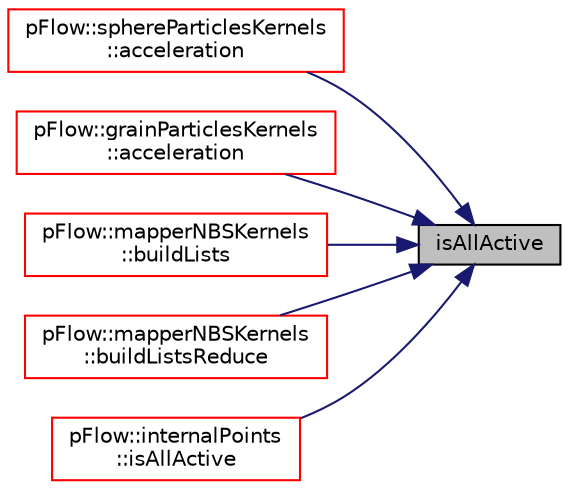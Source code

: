 digraph "isAllActive"
{
 // LATEX_PDF_SIZE
  edge [fontname="Helvetica",fontsize="10",labelfontname="Helvetica",labelfontsize="10"];
  node [fontname="Helvetica",fontsize="10",shape=record];
  rankdir="RL";
  Node1 [label="isAllActive",height=0.2,width=0.4,color="black", fillcolor="grey75", style="filled", fontcolor="black",tooltip=" "];
  Node1 -> Node2 [dir="back",color="midnightblue",fontsize="10",style="solid",fontname="Helvetica"];
  Node2 [label="pFlow::sphereParticlesKernels\l::acceleration",height=0.2,width=0.4,color="red", fillcolor="white", style="filled",URL="$namespacepFlow_1_1sphereParticlesKernels.html#aecccfbc0885366153df27f43fc32793c",tooltip=" "];
  Node1 -> Node5 [dir="back",color="midnightblue",fontsize="10",style="solid",fontname="Helvetica"];
  Node5 [label="pFlow::grainParticlesKernels\l::acceleration",height=0.2,width=0.4,color="red", fillcolor="white", style="filled",URL="$namespacepFlow_1_1grainParticlesKernels.html#aecccfbc0885366153df27f43fc32793c",tooltip=" "];
  Node1 -> Node10 [dir="back",color="midnightblue",fontsize="10",style="solid",fontname="Helvetica"];
  Node10 [label="pFlow::mapperNBSKernels\l::buildLists",height=0.2,width=0.4,color="red", fillcolor="white", style="filled",URL="$namespacepFlow_1_1mapperNBSKernels.html#ab21e50918c8c61acf328a0dceab49c02",tooltip=" "];
  Node1 -> Node12 [dir="back",color="midnightblue",fontsize="10",style="solid",fontname="Helvetica"];
  Node12 [label="pFlow::mapperNBSKernels\l::buildListsReduce",height=0.2,width=0.4,color="red", fillcolor="white", style="filled",URL="$namespacepFlow_1_1mapperNBSKernels.html#abccd535c463a8e3069b900aad92d2d27",tooltip=" "];
  Node1 -> Node13 [dir="back",color="midnightblue",fontsize="10",style="solid",fontname="Helvetica"];
  Node13 [label="pFlow::internalPoints\l::isAllActive",height=0.2,width=0.4,color="red", fillcolor="white", style="filled",URL="$classpFlow_1_1internalPoints.html#a56656d26e43a5de9dd4dad90b67b243d",tooltip=" "];
}

